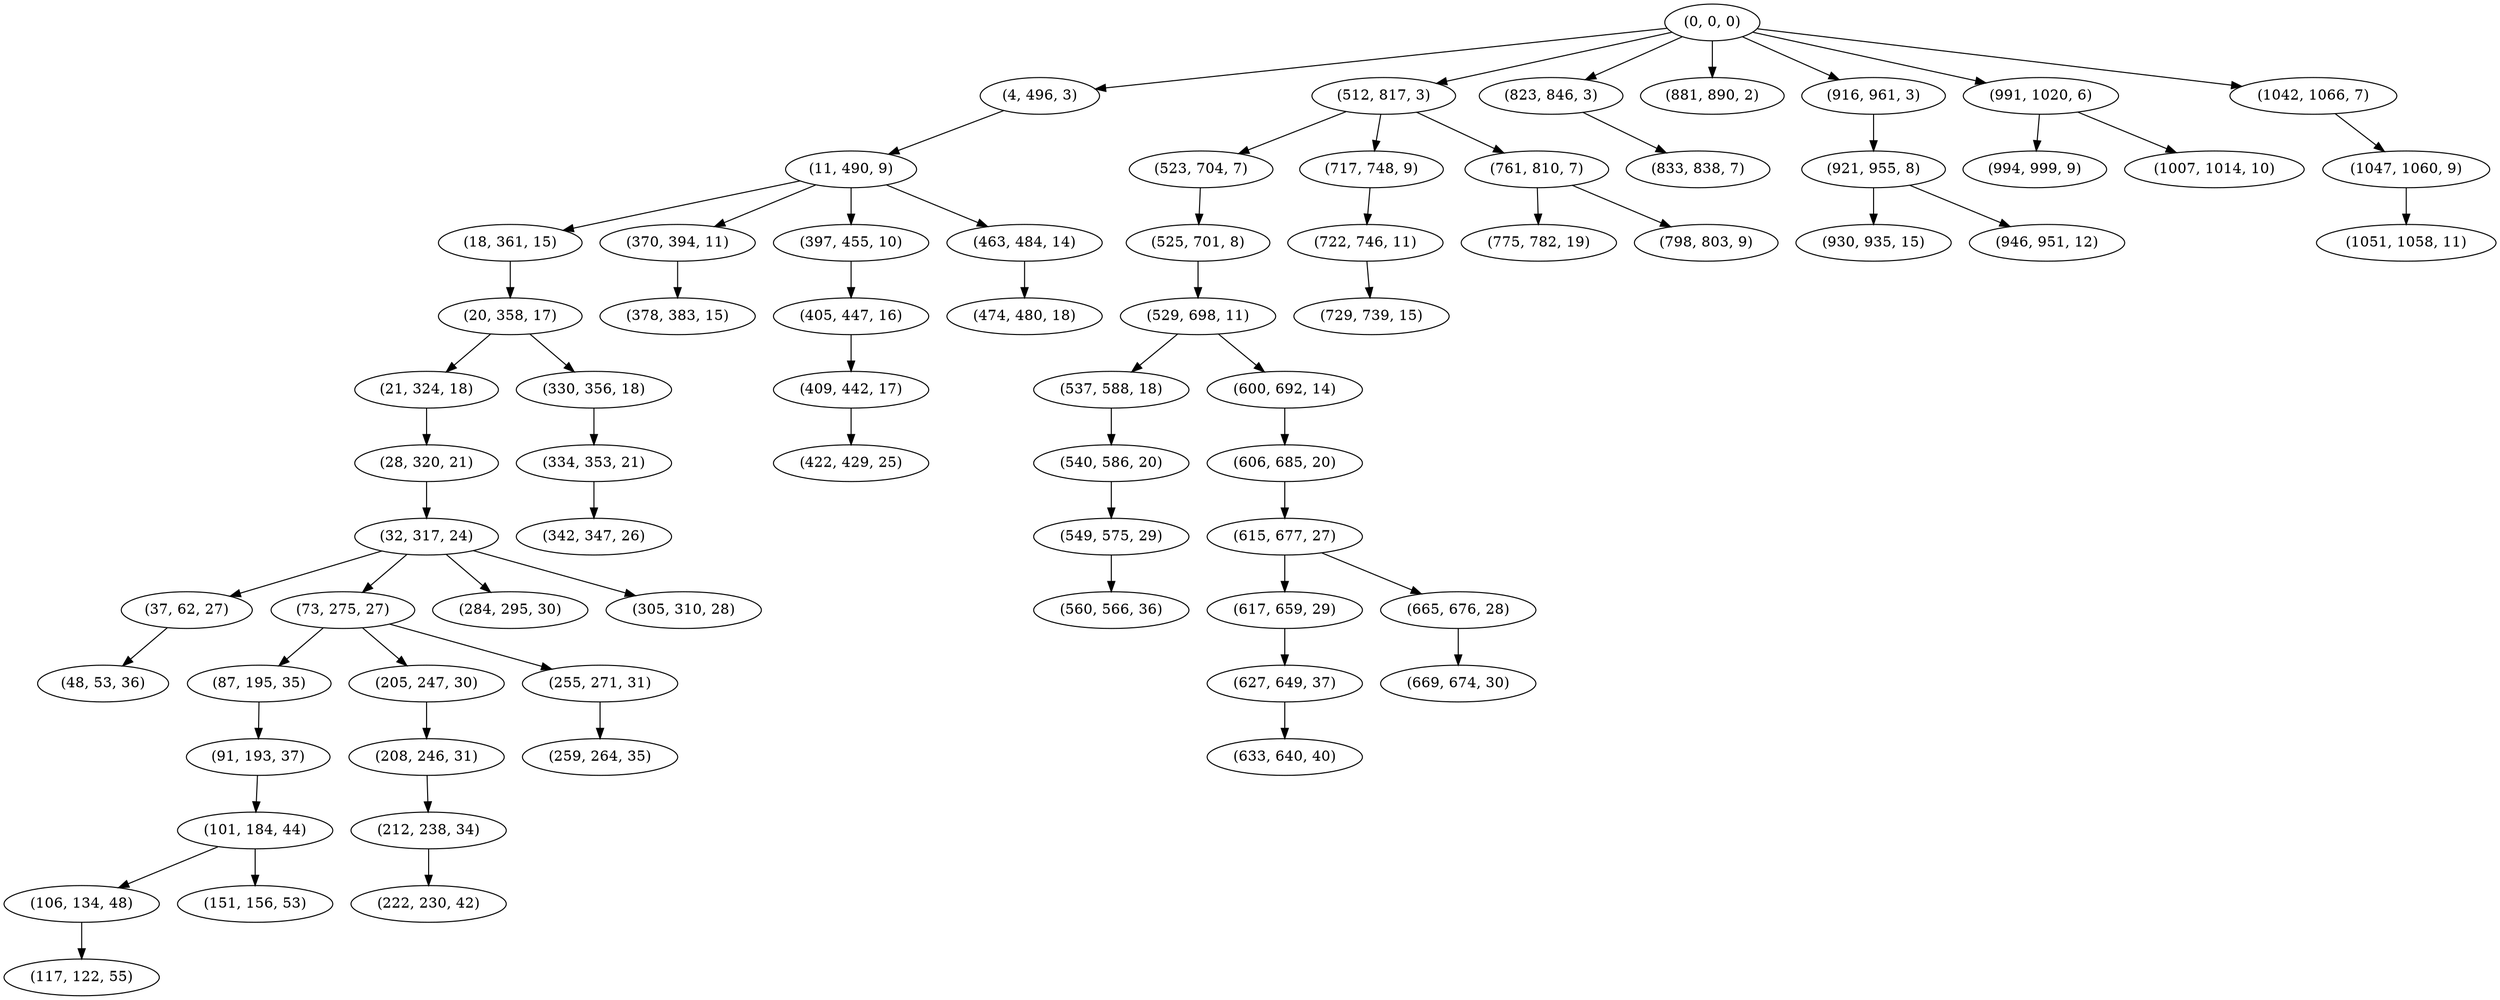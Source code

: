 digraph tree {
    "(0, 0, 0)";
    "(4, 496, 3)";
    "(11, 490, 9)";
    "(18, 361, 15)";
    "(20, 358, 17)";
    "(21, 324, 18)";
    "(28, 320, 21)";
    "(32, 317, 24)";
    "(37, 62, 27)";
    "(48, 53, 36)";
    "(73, 275, 27)";
    "(87, 195, 35)";
    "(91, 193, 37)";
    "(101, 184, 44)";
    "(106, 134, 48)";
    "(117, 122, 55)";
    "(151, 156, 53)";
    "(205, 247, 30)";
    "(208, 246, 31)";
    "(212, 238, 34)";
    "(222, 230, 42)";
    "(255, 271, 31)";
    "(259, 264, 35)";
    "(284, 295, 30)";
    "(305, 310, 28)";
    "(330, 356, 18)";
    "(334, 353, 21)";
    "(342, 347, 26)";
    "(370, 394, 11)";
    "(378, 383, 15)";
    "(397, 455, 10)";
    "(405, 447, 16)";
    "(409, 442, 17)";
    "(422, 429, 25)";
    "(463, 484, 14)";
    "(474, 480, 18)";
    "(512, 817, 3)";
    "(523, 704, 7)";
    "(525, 701, 8)";
    "(529, 698, 11)";
    "(537, 588, 18)";
    "(540, 586, 20)";
    "(549, 575, 29)";
    "(560, 566, 36)";
    "(600, 692, 14)";
    "(606, 685, 20)";
    "(615, 677, 27)";
    "(617, 659, 29)";
    "(627, 649, 37)";
    "(633, 640, 40)";
    "(665, 676, 28)";
    "(669, 674, 30)";
    "(717, 748, 9)";
    "(722, 746, 11)";
    "(729, 739, 15)";
    "(761, 810, 7)";
    "(775, 782, 19)";
    "(798, 803, 9)";
    "(823, 846, 3)";
    "(833, 838, 7)";
    "(881, 890, 2)";
    "(916, 961, 3)";
    "(921, 955, 8)";
    "(930, 935, 15)";
    "(946, 951, 12)";
    "(991, 1020, 6)";
    "(994, 999, 9)";
    "(1007, 1014, 10)";
    "(1042, 1066, 7)";
    "(1047, 1060, 9)";
    "(1051, 1058, 11)";
    "(0, 0, 0)" -> "(4, 496, 3)";
    "(0, 0, 0)" -> "(512, 817, 3)";
    "(0, 0, 0)" -> "(823, 846, 3)";
    "(0, 0, 0)" -> "(881, 890, 2)";
    "(0, 0, 0)" -> "(916, 961, 3)";
    "(0, 0, 0)" -> "(991, 1020, 6)";
    "(0, 0, 0)" -> "(1042, 1066, 7)";
    "(4, 496, 3)" -> "(11, 490, 9)";
    "(11, 490, 9)" -> "(18, 361, 15)";
    "(11, 490, 9)" -> "(370, 394, 11)";
    "(11, 490, 9)" -> "(397, 455, 10)";
    "(11, 490, 9)" -> "(463, 484, 14)";
    "(18, 361, 15)" -> "(20, 358, 17)";
    "(20, 358, 17)" -> "(21, 324, 18)";
    "(20, 358, 17)" -> "(330, 356, 18)";
    "(21, 324, 18)" -> "(28, 320, 21)";
    "(28, 320, 21)" -> "(32, 317, 24)";
    "(32, 317, 24)" -> "(37, 62, 27)";
    "(32, 317, 24)" -> "(73, 275, 27)";
    "(32, 317, 24)" -> "(284, 295, 30)";
    "(32, 317, 24)" -> "(305, 310, 28)";
    "(37, 62, 27)" -> "(48, 53, 36)";
    "(73, 275, 27)" -> "(87, 195, 35)";
    "(73, 275, 27)" -> "(205, 247, 30)";
    "(73, 275, 27)" -> "(255, 271, 31)";
    "(87, 195, 35)" -> "(91, 193, 37)";
    "(91, 193, 37)" -> "(101, 184, 44)";
    "(101, 184, 44)" -> "(106, 134, 48)";
    "(101, 184, 44)" -> "(151, 156, 53)";
    "(106, 134, 48)" -> "(117, 122, 55)";
    "(205, 247, 30)" -> "(208, 246, 31)";
    "(208, 246, 31)" -> "(212, 238, 34)";
    "(212, 238, 34)" -> "(222, 230, 42)";
    "(255, 271, 31)" -> "(259, 264, 35)";
    "(330, 356, 18)" -> "(334, 353, 21)";
    "(334, 353, 21)" -> "(342, 347, 26)";
    "(370, 394, 11)" -> "(378, 383, 15)";
    "(397, 455, 10)" -> "(405, 447, 16)";
    "(405, 447, 16)" -> "(409, 442, 17)";
    "(409, 442, 17)" -> "(422, 429, 25)";
    "(463, 484, 14)" -> "(474, 480, 18)";
    "(512, 817, 3)" -> "(523, 704, 7)";
    "(512, 817, 3)" -> "(717, 748, 9)";
    "(512, 817, 3)" -> "(761, 810, 7)";
    "(523, 704, 7)" -> "(525, 701, 8)";
    "(525, 701, 8)" -> "(529, 698, 11)";
    "(529, 698, 11)" -> "(537, 588, 18)";
    "(529, 698, 11)" -> "(600, 692, 14)";
    "(537, 588, 18)" -> "(540, 586, 20)";
    "(540, 586, 20)" -> "(549, 575, 29)";
    "(549, 575, 29)" -> "(560, 566, 36)";
    "(600, 692, 14)" -> "(606, 685, 20)";
    "(606, 685, 20)" -> "(615, 677, 27)";
    "(615, 677, 27)" -> "(617, 659, 29)";
    "(615, 677, 27)" -> "(665, 676, 28)";
    "(617, 659, 29)" -> "(627, 649, 37)";
    "(627, 649, 37)" -> "(633, 640, 40)";
    "(665, 676, 28)" -> "(669, 674, 30)";
    "(717, 748, 9)" -> "(722, 746, 11)";
    "(722, 746, 11)" -> "(729, 739, 15)";
    "(761, 810, 7)" -> "(775, 782, 19)";
    "(761, 810, 7)" -> "(798, 803, 9)";
    "(823, 846, 3)" -> "(833, 838, 7)";
    "(916, 961, 3)" -> "(921, 955, 8)";
    "(921, 955, 8)" -> "(930, 935, 15)";
    "(921, 955, 8)" -> "(946, 951, 12)";
    "(991, 1020, 6)" -> "(994, 999, 9)";
    "(991, 1020, 6)" -> "(1007, 1014, 10)";
    "(1042, 1066, 7)" -> "(1047, 1060, 9)";
    "(1047, 1060, 9)" -> "(1051, 1058, 11)";
}
